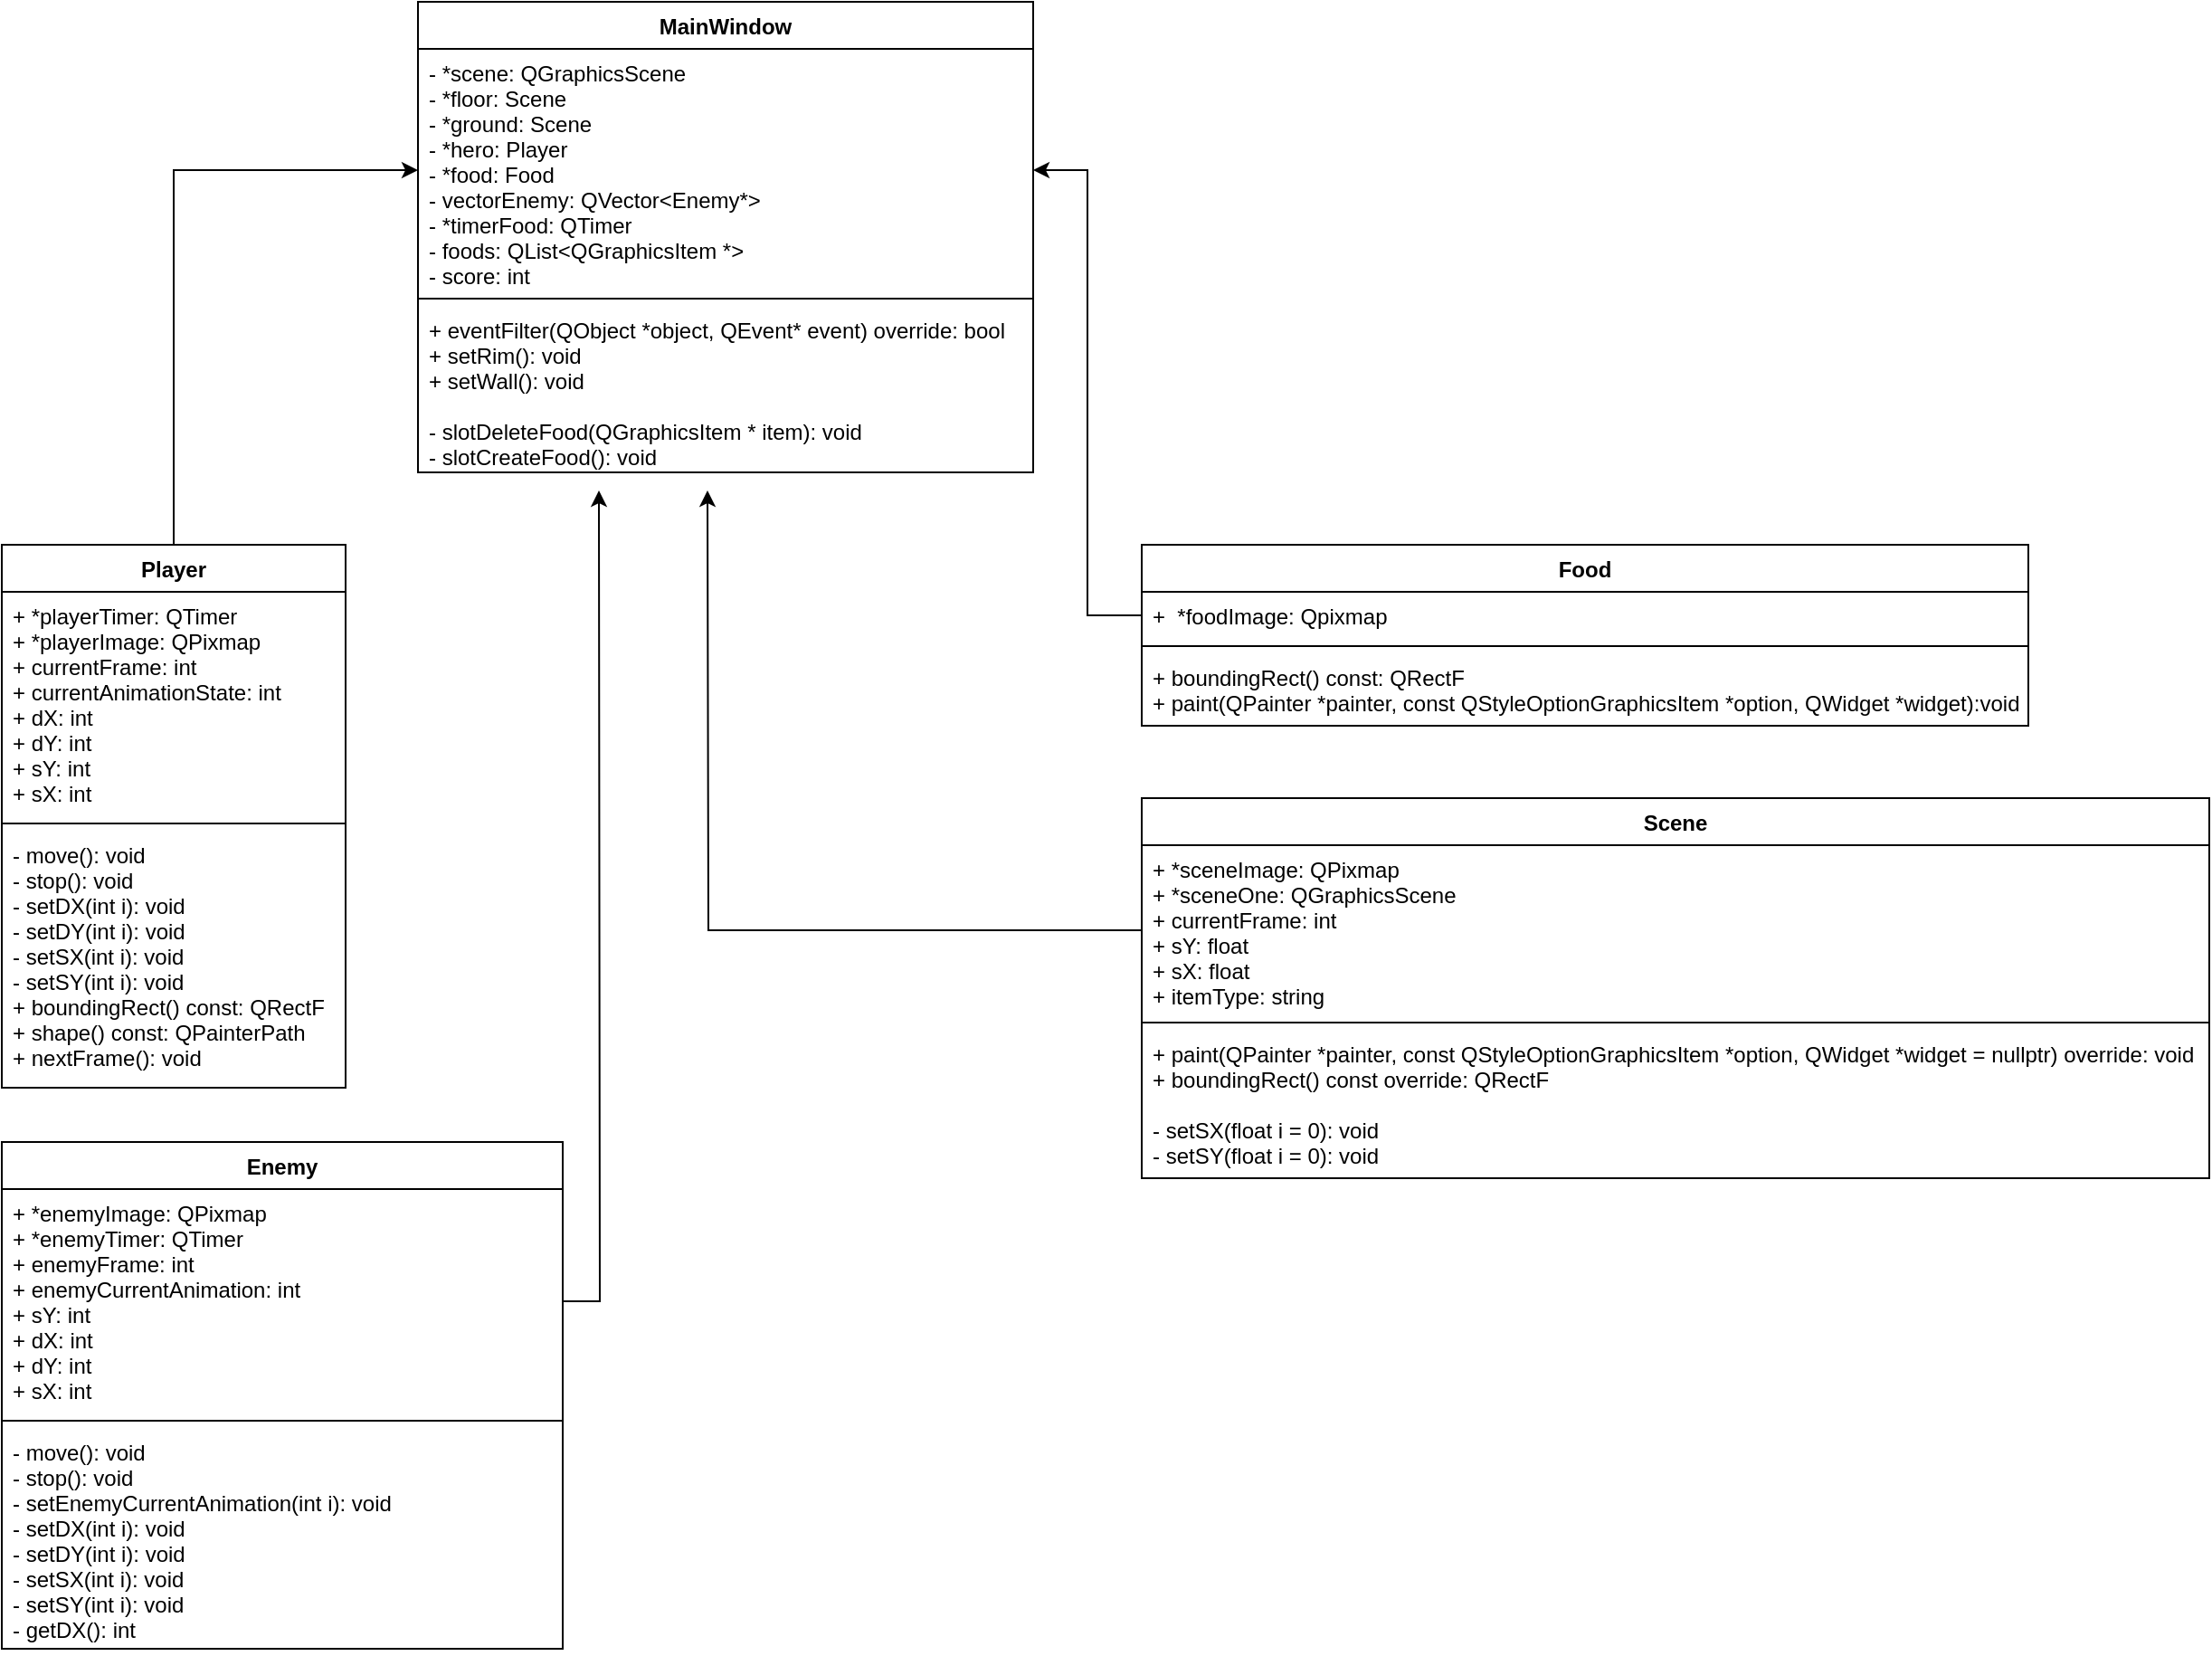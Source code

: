 <mxfile version="14.2.9" type="github"><diagram id="oDPdKWMp5qZLuTNbpOUb" name="Page-1"><mxGraphModel dx="2591" dy="4112" grid="1" gridSize="10" guides="1" tooltips="1" connect="1" arrows="1" fold="1" page="1" pageScale="1" pageWidth="1169" pageHeight="1654" math="0" shadow="0"><root><mxCell id="0"/><mxCell id="1" parent="0"/><mxCell id="UGczYpzhXPvPAbKng0Hx-2" value="MainWindow" style="swimlane;fontStyle=1;align=center;verticalAlign=top;childLayout=stackLayout;horizontal=1;startSize=26;horizontalStack=0;resizeParent=1;resizeParentMax=0;resizeLast=0;collapsible=1;marginBottom=0;" vertex="1" parent="1"><mxGeometry x="-120" y="-2680" width="340" height="260" as="geometry"/></mxCell><mxCell id="UGczYpzhXPvPAbKng0Hx-3" value="- *scene: QGraphicsScene&#10;- *floor: Scene &#10;- *ground: Scene &#10;- *hero: Player&#10;- *food: Food &#10;- vectorEnemy: QVector&lt;Enemy*&gt; &#10;- *timerFood: QTimer&#10;- foods: QList&lt;QGraphicsItem *&gt; &#10;- score: int" style="text;strokeColor=none;fillColor=none;align=left;verticalAlign=top;spacingLeft=4;spacingRight=4;overflow=hidden;rotatable=0;points=[[0,0.5],[1,0.5]];portConstraint=eastwest;" vertex="1" parent="UGczYpzhXPvPAbKng0Hx-2"><mxGeometry y="26" width="340" height="134" as="geometry"/></mxCell><mxCell id="UGczYpzhXPvPAbKng0Hx-4" value="" style="line;strokeWidth=1;fillColor=none;align=left;verticalAlign=middle;spacingTop=-1;spacingLeft=3;spacingRight=3;rotatable=0;labelPosition=right;points=[];portConstraint=eastwest;" vertex="1" parent="UGczYpzhXPvPAbKng0Hx-2"><mxGeometry y="160" width="340" height="8" as="geometry"/></mxCell><mxCell id="UGczYpzhXPvPAbKng0Hx-5" value="+ eventFilter(QObject *object, QEvent* event) override: bool &#10;+ setRim(): void&#10;+ setWall(): void&#10;&#10;- slotDeleteFood(QGraphicsItem * item): void&#10;- slotCreateFood(): void&#10;&#10;" style="text;strokeColor=none;fillColor=none;align=left;verticalAlign=top;spacingLeft=4;spacingRight=4;overflow=hidden;rotatable=0;points=[[0,0.5],[1,0.5]];portConstraint=eastwest;" vertex="1" parent="UGczYpzhXPvPAbKng0Hx-2"><mxGeometry y="168" width="340" height="92" as="geometry"/></mxCell><mxCell id="UGczYpzhXPvPAbKng0Hx-7" value="Scene" style="swimlane;fontStyle=1;align=center;verticalAlign=top;childLayout=stackLayout;horizontal=1;startSize=26;horizontalStack=0;resizeParent=1;resizeParentMax=0;resizeLast=0;collapsible=1;marginBottom=0;" vertex="1" parent="1"><mxGeometry x="280" y="-2240" width="590" height="210" as="geometry"/></mxCell><mxCell id="UGczYpzhXPvPAbKng0Hx-8" value="+ *sceneImage: QPixmap&#10;+ *sceneOne: QGraphicsScene&#10;+ currentFrame: int&#10;+ sY: float&#10;+ sX: float&#10;+ itemType: string" style="text;strokeColor=none;fillColor=none;align=left;verticalAlign=top;spacingLeft=4;spacingRight=4;overflow=hidden;rotatable=0;points=[[0,0.5],[1,0.5]];portConstraint=eastwest;" vertex="1" parent="UGczYpzhXPvPAbKng0Hx-7"><mxGeometry y="26" width="590" height="94" as="geometry"/></mxCell><mxCell id="UGczYpzhXPvPAbKng0Hx-9" value="" style="line;strokeWidth=1;fillColor=none;align=left;verticalAlign=middle;spacingTop=-1;spacingLeft=3;spacingRight=3;rotatable=0;labelPosition=right;points=[];portConstraint=eastwest;" vertex="1" parent="UGczYpzhXPvPAbKng0Hx-7"><mxGeometry y="120" width="590" height="8" as="geometry"/></mxCell><mxCell id="UGczYpzhXPvPAbKng0Hx-10" value="+ paint(QPainter *painter, const QStyleOptionGraphicsItem *option, QWidget *widget = nullptr) override: void&#10;+ boundingRect() const override: QRectF&#10;&#10;- setSX(float i = 0): void &#10;- setSY(float i = 0): void " style="text;strokeColor=none;fillColor=none;align=left;verticalAlign=top;spacingLeft=4;spacingRight=4;overflow=hidden;rotatable=0;points=[[0,0.5],[1,0.5]];portConstraint=eastwest;" vertex="1" parent="UGczYpzhXPvPAbKng0Hx-7"><mxGeometry y="128" width="590" height="82" as="geometry"/></mxCell><mxCell id="UGczYpzhXPvPAbKng0Hx-15" value="Food" style="swimlane;fontStyle=1;align=center;verticalAlign=top;childLayout=stackLayout;horizontal=1;startSize=26;horizontalStack=0;resizeParent=1;resizeParentMax=0;resizeLast=0;collapsible=1;marginBottom=0;" vertex="1" parent="1"><mxGeometry x="280" y="-2380" width="490" height="100" as="geometry"/></mxCell><mxCell id="UGczYpzhXPvPAbKng0Hx-16" value="+  *foodImage: Qpixmap" style="text;strokeColor=none;fillColor=none;align=left;verticalAlign=top;spacingLeft=4;spacingRight=4;overflow=hidden;rotatable=0;points=[[0,0.5],[1,0.5]];portConstraint=eastwest;" vertex="1" parent="UGczYpzhXPvPAbKng0Hx-15"><mxGeometry y="26" width="490" height="26" as="geometry"/></mxCell><mxCell id="UGczYpzhXPvPAbKng0Hx-17" value="" style="line;strokeWidth=1;fillColor=none;align=left;verticalAlign=middle;spacingTop=-1;spacingLeft=3;spacingRight=3;rotatable=0;labelPosition=right;points=[];portConstraint=eastwest;" vertex="1" parent="UGczYpzhXPvPAbKng0Hx-15"><mxGeometry y="52" width="490" height="8" as="geometry"/></mxCell><mxCell id="UGczYpzhXPvPAbKng0Hx-18" value="+ boundingRect() const: QRectF&#10;+ paint(QPainter *painter, const QStyleOptionGraphicsItem *option, QWidget *widget):void " style="text;strokeColor=none;fillColor=none;align=left;verticalAlign=top;spacingLeft=4;spacingRight=4;overflow=hidden;rotatable=0;points=[[0,0.5],[1,0.5]];portConstraint=eastwest;" vertex="1" parent="UGczYpzhXPvPAbKng0Hx-15"><mxGeometry y="60" width="490" height="40" as="geometry"/></mxCell><mxCell id="UGczYpzhXPvPAbKng0Hx-19" value="Enemy" style="swimlane;fontStyle=1;align=center;verticalAlign=top;childLayout=stackLayout;horizontal=1;startSize=26;horizontalStack=0;resizeParent=1;resizeParentMax=0;resizeLast=0;collapsible=1;marginBottom=0;" vertex="1" parent="1"><mxGeometry x="-350" y="-2050" width="310" height="280" as="geometry"/></mxCell><mxCell id="UGczYpzhXPvPAbKng0Hx-20" value="+ *enemyImage: QPixmap &#10;+ *enemyTimer: QTimer &#10;+ enemyFrame: int&#10;+ enemyCurrentAnimation: int&#10;+ sY: int&#10;+ dX: int&#10;+ dY: int&#10;+ sX: int" style="text;strokeColor=none;fillColor=none;align=left;verticalAlign=top;spacingLeft=4;spacingRight=4;overflow=hidden;rotatable=0;points=[[0,0.5],[1,0.5]];portConstraint=eastwest;" vertex="1" parent="UGczYpzhXPvPAbKng0Hx-19"><mxGeometry y="26" width="310" height="124" as="geometry"/></mxCell><mxCell id="UGczYpzhXPvPAbKng0Hx-21" value="" style="line;strokeWidth=1;fillColor=none;align=left;verticalAlign=middle;spacingTop=-1;spacingLeft=3;spacingRight=3;rotatable=0;labelPosition=right;points=[];portConstraint=eastwest;" vertex="1" parent="UGczYpzhXPvPAbKng0Hx-19"><mxGeometry y="150" width="310" height="8" as="geometry"/></mxCell><mxCell id="UGczYpzhXPvPAbKng0Hx-22" value="- move(): void &#10;- stop(): void &#10;- setEnemyCurrentAnimation(int i): void &#10;- setDX(int i): void &#10;- setDY(int i): void &#10;- setSX(int i): void &#10;- setSY(int i): void &#10;- getDX(): int" style="text;strokeColor=none;fillColor=none;align=left;verticalAlign=top;spacingLeft=4;spacingRight=4;overflow=hidden;rotatable=0;points=[[0,0.5],[1,0.5]];portConstraint=eastwest;fontStyle=0" vertex="1" parent="UGczYpzhXPvPAbKng0Hx-19"><mxGeometry y="158" width="310" height="122" as="geometry"/></mxCell><mxCell id="UGczYpzhXPvPAbKng0Hx-32" style="edgeStyle=orthogonalEdgeStyle;rounded=0;orthogonalLoop=1;jettySize=auto;html=1;entryX=0;entryY=0.5;entryDx=0;entryDy=0;" edge="1" parent="1" source="UGczYpzhXPvPAbKng0Hx-27" target="UGczYpzhXPvPAbKng0Hx-3"><mxGeometry relative="1" as="geometry"><mxPoint x="-110" y="-2410" as="targetPoint"/></mxGeometry></mxCell><mxCell id="UGczYpzhXPvPAbKng0Hx-27" value="Player" style="swimlane;fontStyle=1;align=center;verticalAlign=top;childLayout=stackLayout;horizontal=1;startSize=26;horizontalStack=0;resizeParent=1;resizeParentMax=0;resizeLast=0;collapsible=1;marginBottom=0;" vertex="1" parent="1"><mxGeometry x="-350" y="-2380" width="190" height="300" as="geometry"/></mxCell><mxCell id="UGczYpzhXPvPAbKng0Hx-28" value="+ *playerTimer: QTimer&#10;+ *playerImage: QPixmap&#10;+ currentFrame: int&#10;+ currentAnimationState: int&#10;+ dX: int&#10;+ dY: int&#10;+ sY: int&#10;+ sX: int" style="text;strokeColor=none;fillColor=none;align=left;verticalAlign=top;spacingLeft=4;spacingRight=4;overflow=hidden;rotatable=0;points=[[0,0.5],[1,0.5]];portConstraint=eastwest;" vertex="1" parent="UGczYpzhXPvPAbKng0Hx-27"><mxGeometry y="26" width="190" height="124" as="geometry"/></mxCell><mxCell id="UGczYpzhXPvPAbKng0Hx-29" value="" style="line;strokeWidth=1;fillColor=none;align=left;verticalAlign=middle;spacingTop=-1;spacingLeft=3;spacingRight=3;rotatable=0;labelPosition=right;points=[];portConstraint=eastwest;" vertex="1" parent="UGczYpzhXPvPAbKng0Hx-27"><mxGeometry y="150" width="190" height="8" as="geometry"/></mxCell><mxCell id="UGczYpzhXPvPAbKng0Hx-30" value="- move(): void&#10;- stop(): void&#10;- setDX(int i): void&#10;- setDY(int i): void&#10;- setSX(int i): void&#10;- setSY(int i): void&#10;+ boundingRect() const: QRectF&#10;+ shape() const: QPainterPath &#10;+ nextFrame(): void" style="text;strokeColor=none;fillColor=none;align=left;verticalAlign=top;spacingLeft=4;spacingRight=4;overflow=hidden;rotatable=0;points=[[0,0.5],[1,0.5]];portConstraint=eastwest;" vertex="1" parent="UGczYpzhXPvPAbKng0Hx-27"><mxGeometry y="158" width="190" height="142" as="geometry"/></mxCell><mxCell id="UGczYpzhXPvPAbKng0Hx-33" style="edgeStyle=orthogonalEdgeStyle;rounded=0;orthogonalLoop=1;jettySize=auto;html=1;entryX=1;entryY=0.5;entryDx=0;entryDy=0;" edge="1" parent="1" source="UGczYpzhXPvPAbKng0Hx-16" target="UGczYpzhXPvPAbKng0Hx-3"><mxGeometry relative="1" as="geometry"><mxPoint x="100" y="-2390" as="targetPoint"/></mxGeometry></mxCell><mxCell id="UGczYpzhXPvPAbKng0Hx-34" style="edgeStyle=orthogonalEdgeStyle;rounded=0;orthogonalLoop=1;jettySize=auto;html=1;" edge="1" parent="1" source="UGczYpzhXPvPAbKng0Hx-20"><mxGeometry relative="1" as="geometry"><mxPoint x="-20" y="-2410" as="targetPoint"/></mxGeometry></mxCell><mxCell id="UGczYpzhXPvPAbKng0Hx-35" style="edgeStyle=orthogonalEdgeStyle;rounded=0;orthogonalLoop=1;jettySize=auto;html=1;" edge="1" parent="1" source="UGczYpzhXPvPAbKng0Hx-8"><mxGeometry relative="1" as="geometry"><mxPoint x="40" y="-2410" as="targetPoint"/></mxGeometry></mxCell></root></mxGraphModel></diagram></mxfile>